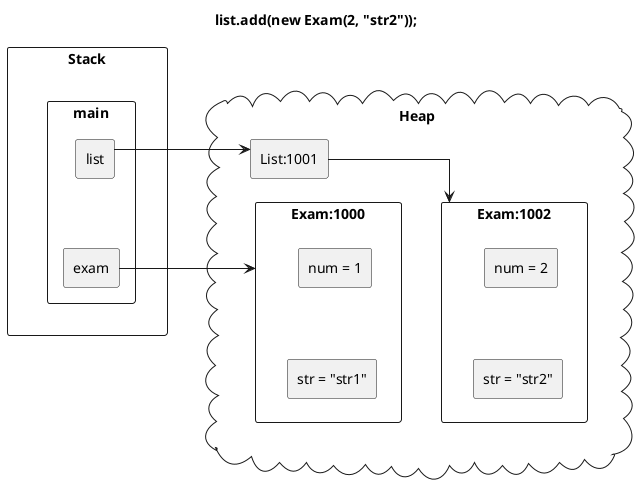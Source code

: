 @startuml
skinparam linetype ortho

title list.add(new Exam(2, "str2"));

rectangle "Stack" {
	rectangle "main" {
		rectangle "exam"
		rectangle "list"
	}

	exam -[hidden]u-list
}

cloud "Heap" {
	rectangle "Exam:1000" as Exam1000 {
		rectangle "num = 1" as num1000
		rectangle "str = "str1"" as str1000
		num1000 -[hidden]d- str1000
	}

	rectangle "List:1001" as List1001

	rectangle "Exam:1002" as Exam1002 {
		rectangle "num = 2" as num1002
		rectangle "str = "str2"" as str1002
		num1002 -[hidden]d- str1002
	}

	Exam1000 -[hidden]u- List1001
	List1001 -d-> Exam1002
}

Stack -[hidden]r-Heap

exam -r-> Exam1000
list -r-> List1001

@enduml